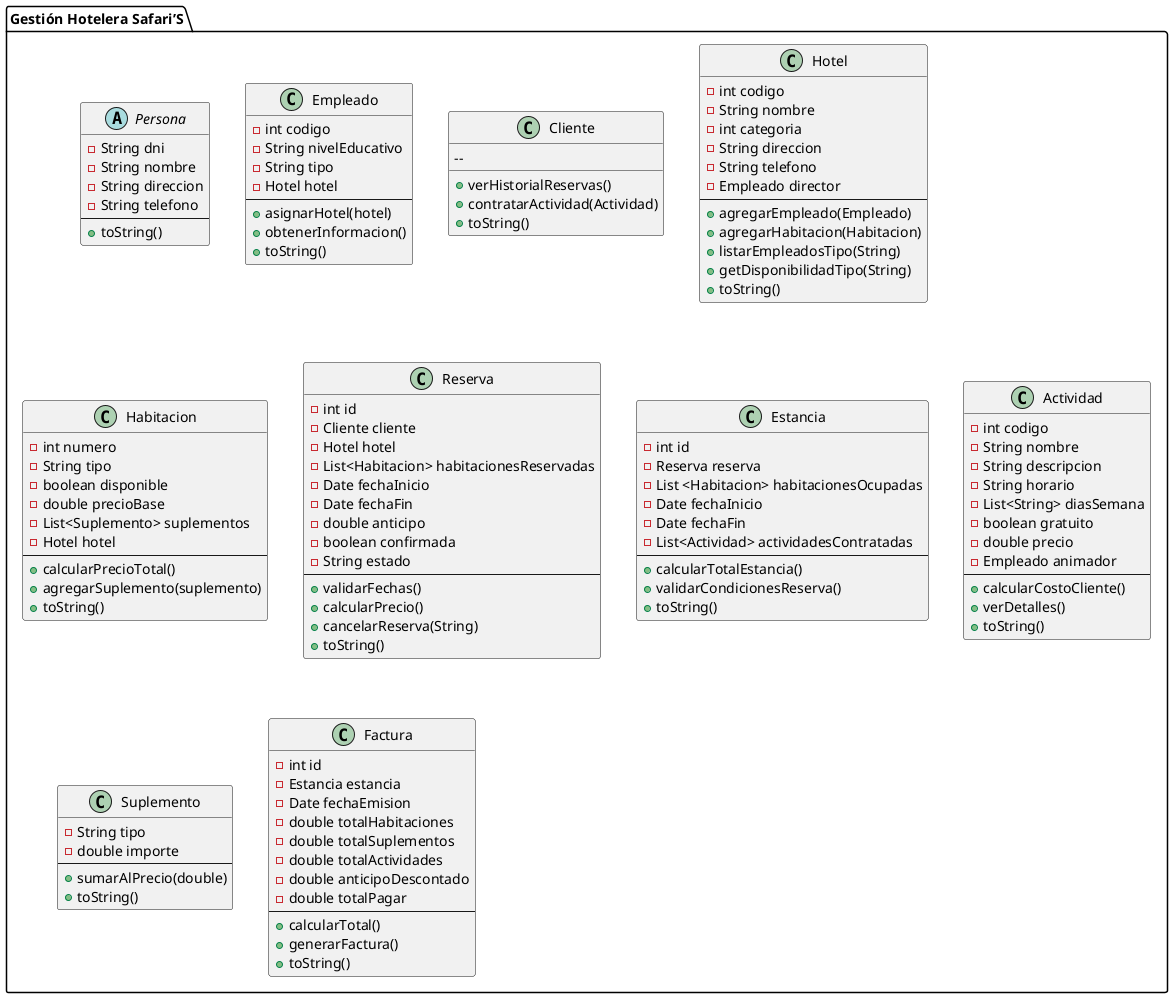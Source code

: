 @startuml

package "Gestión Hotelera Safari’S" {

abstract class Persona {
    - String dni
    - String nombre
    - String direccion
    - String telefono
    --
    + toString()
}

class Empleado {
    - int codigo
    - String nivelEducativo
    - String tipo
    - Hotel hotel
    --
    + asignarHotel(hotel)
    + obtenerInformacion()
    + toString()
}

class Cliente {
    -- 
    + verHistorialReservas()
    + contratarActividad(Actividad)
    + toString()
}

class Hotel {
    - int codigo
    - String nombre
    - int categoria
    - String direccion
    - String telefono
    - Empleado director
    --
    + agregarEmpleado(Empleado)
    + agregarHabitacion(Habitacion)
    + listarEmpleadosTipo(String)
    + getDisponibilidadTipo(String)
    + toString()
}

class Habitacion {
    - int numero
    - String tipo
    - boolean disponible
    - double precioBase
    - List<Suplemento> suplementos
    - Hotel hotel
    --
    + calcularPrecioTotal()
    + agregarSuplemento(suplemento)
    + toString()
}

class Reserva {
    - int id
    - Cliente cliente
    - Hotel hotel
    - List<Habitacion> habitacionesReservadas
    - Date fechaInicio
    - Date fechaFin
    - double anticipo
    - boolean confirmada
    - String estado
    --
    + validarFechas()
    + calcularPrecio()
    + cancelarReserva(String)
    + toString()
}

class Estancia {
    - int id
    - Reserva reserva
    - List <Habitacion> habitacionesOcupadas
    - Date fechaInicio
    - Date fechaFin
    - List<Actividad> actividadesContratadas
    --
    + calcularTotalEstancia()
    + validarCondicionesReserva()
    + toString() 
}

class Actividad {
    - int codigo
    - String nombre
    - String descripcion
    - String horario
    - List<String> diasSemana
    - boolean gratuito
    - double precio
    - Empleado animador
    --
    + calcularCostoCliente()
    + verDetalles()
    + toString()
}

class Suplemento {
    - String tipo
    - double importe
    --
    + sumarAlPrecio(double)
    + toString()
}

class Factura {
    - int id
    - Estancia estancia
    - Date fechaEmision
    - double totalHabitaciones
    - double totalSuplementos
    - double totalActividades
    - double anticipoDescontado
    - double totalPagar
    --
    + calcularTotal()
    + generarFactura()
    + toString()
}

}
@enduml
